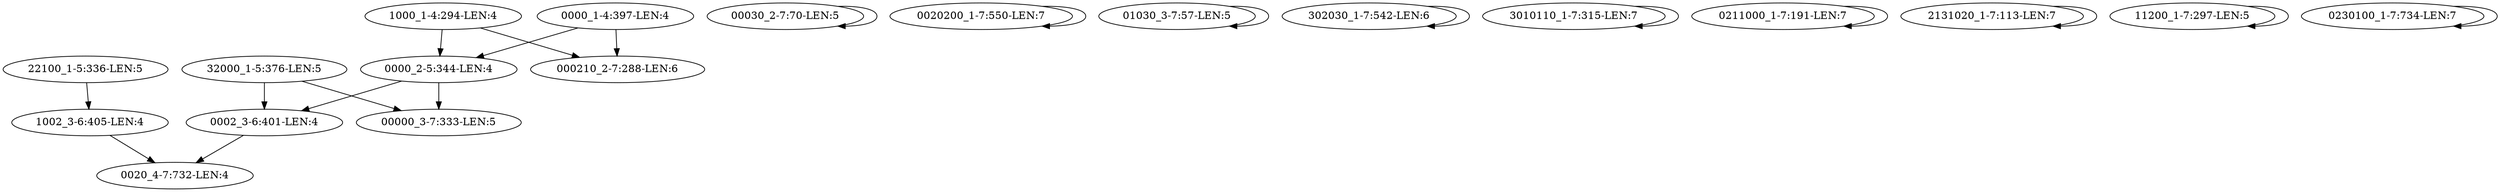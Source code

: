 digraph G {
    "0000_2-5:344-LEN:4" -> "0002_3-6:401-LEN:4";
    "0000_2-5:344-LEN:4" -> "00000_3-7:333-LEN:5";
    "32000_1-5:376-LEN:5" -> "0002_3-6:401-LEN:4";
    "32000_1-5:376-LEN:5" -> "00000_3-7:333-LEN:5";
    "22100_1-5:336-LEN:5" -> "1002_3-6:405-LEN:4";
    "00030_2-7:70-LEN:5" -> "00030_2-7:70-LEN:5";
    "0020200_1-7:550-LEN:7" -> "0020200_1-7:550-LEN:7";
    "01030_3-7:57-LEN:5" -> "01030_3-7:57-LEN:5";
    "302030_1-7:542-LEN:6" -> "302030_1-7:542-LEN:6";
    "1000_1-4:294-LEN:4" -> "0000_2-5:344-LEN:4";
    "1000_1-4:294-LEN:4" -> "000210_2-7:288-LEN:6";
    "3010110_1-7:315-LEN:7" -> "3010110_1-7:315-LEN:7";
    "0211000_1-7:191-LEN:7" -> "0211000_1-7:191-LEN:7";
    "0002_3-6:401-LEN:4" -> "0020_4-7:732-LEN:4";
    "2131020_1-7:113-LEN:7" -> "2131020_1-7:113-LEN:7";
    "11200_1-7:297-LEN:5" -> "11200_1-7:297-LEN:5";
    "0230100_1-7:734-LEN:7" -> "0230100_1-7:734-LEN:7";
    "1002_3-6:405-LEN:4" -> "0020_4-7:732-LEN:4";
    "0000_1-4:397-LEN:4" -> "0000_2-5:344-LEN:4";
    "0000_1-4:397-LEN:4" -> "000210_2-7:288-LEN:6";
}
